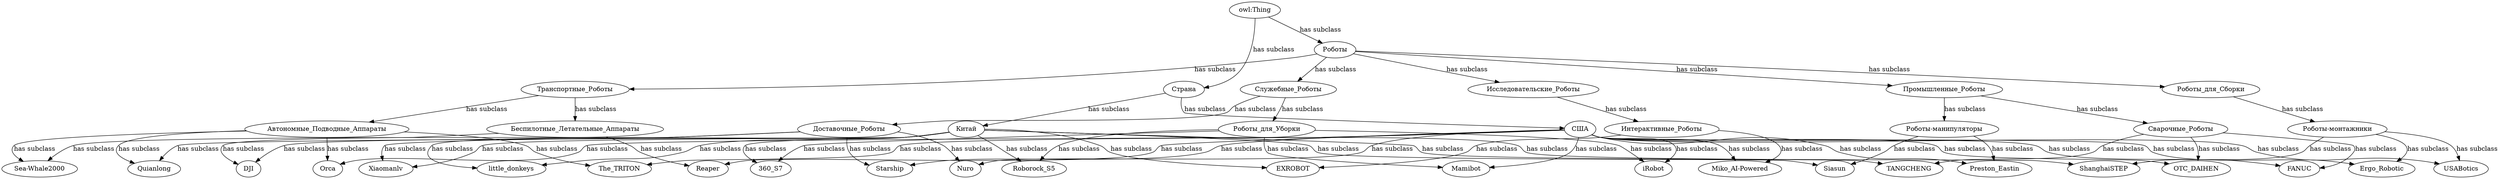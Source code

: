 digraph g {
	"Роботы" -> "Роботы_для_Сборки" [label="has subclass"]
	"Роботы-монтажники" -> "Ergo_Robotic" [label="has subclass"]
	"Сварочные_Роботы" -> "OTC_DAIHEN" [label="has subclass"]
	"Беспилотные_Летательные_Аппараты" -> "DJI" [label="has subclass"]
	"Транспортные_Роботы" -> "Автономные_Подводные_Аппараты" [label="has subclass"]
	"Роботы_для_Сборки" -> "Роботы-монтажники" [label="has subclass"]
	"Китай" -> "Xiaomanlv" [label="has subclass"]
	"США" -> "Orca" [label="has subclass"]
	"США" -> "iRobot" [label="has subclass"]
	"Автономные_Подводные_Аппараты" -> "Orca" [label="has subclass"]
	"Роботы-монтажники" -> "USABotics" [label="has subclass"]
	"Китай" -> "Siasun" [label="has subclass"]
	"Транспортные_Роботы" -> "Беспилотные_Летательные_Аппараты" [label="has subclass"]
	"Доставочные_Роботы" -> "Xiaomanlv" [label="has subclass"]
	"Роботы_для_Уборки" -> "360_S7" [label="has subclass"]
	"Роботы-монтажники" -> "ShanghaiSTEP" [label="has subclass"]
	"owl:Thing" -> "Страна" [label="has subclass"]
	"США" -> "FANUC" [label="has subclass"]
	"Служебные_Роботы" -> "Доставочные_Роботы" [label="has subclass"]
	"Китай" -> "Quianlong" [label="has subclass"]
	"Сварочные_Роботы" -> "FANUC" [label="has subclass"]
	"Китай" -> "TANGCHENG" [label="has subclass"]
	"США" -> "OTC_DAIHEN" [label="has subclass"]
	"Роботы_для_Уборки" -> "Mamibot" [label="has subclass"]
	"США" -> "Ergo_Robotic" [label="has subclass"]
	"Исследовательские_Роботы" -> "Интерактивные_Роботы" [label="has subclass"]
	"США" -> "Starship" [label="has subclass"]
	"Автономные_Подводные_Аппараты" -> "Quianlong" [label="has subclass"]
	"США" -> "The_TRITON" [label="has subclass"]
	"Промышленные_Роботы" -> "Сварочные_Роботы" [label="has subclass"]
	"Интерактивные_Роботы" -> "Miko_AI-Powered" [label="has subclass"]
	"Роботы-манипуляторы" -> "Siasun" [label="has subclass"]
	"Страна" -> "Китай" [label="has subclass"]
	"Промышленные_Роботы" -> "Роботы-манипуляторы" [label="has subclass"]
	"Беспилотные_Летательные_Аппараты" -> "Reaper" [label="has subclass"]
	"США" -> "Mamibot" [label="has subclass"]
	"Китай" -> "EXROBOT" [label="has subclass"]
	"Китай" -> "360_S7" [label="has subclass"]
	"Доставочные_Роботы" -> "Starship" [label="has subclass"]
	"Сварочные_Роботы" -> "TANGCHENG" [label="has subclass"]
	"Доставочные_Роботы" -> "Nuro" [label="has subclass"]
	"Интерактивные_Роботы" -> "EXROBOT" [label="has subclass"]
	"Автономные_Подводные_Аппараты" -> "The_TRITON" [label="has subclass"]
	"Китай" -> "ShanghaiSTEP" [label="has subclass"]
	"США" -> "Preston_Eastin" [label="has subclass"]
	"Служебные_Роботы" -> "Роботы_для_Уборки" [label="has subclass"]
	"Роботы_для_Уборки" -> "iRobot" [label="has subclass"]
	"Роботы" -> "Служебные_Роботы" [label="has subclass"]
	"Китай" -> "Roborock_S5" [label="has subclass"]
	"Роботы" -> "Промышленные_Роботы" [label="has subclass"]
	"Китай" -> "Sea-Whale2000" [label="has subclass"]
	"Китай" -> "little_donkeys" [label="has subclass"]
	"США" -> "USABotics" [label="has subclass"]
	"США" -> "Miko_AI-Powered" [label="has subclass"]
	"owl:Thing" -> "Роботы" [label="has subclass"]
	"Роботы" -> "Транспортные_Роботы" [label="has subclass"]
	"Роботы" -> "Исследовательские_Роботы" [label="has subclass"]
	"Страна" -> "США" [label="has subclass"]
	"Доставочные_Роботы" -> "little_donkeys" [label="has subclass"]
	"Автономные_Подводные_Аппараты" -> "Sea-Whale2000" [label="has subclass"]
	"Роботы-манипуляторы" -> "Preston_Eastin" [label="has subclass"]
	"США" -> "Reaper" [label="has subclass"]
	"Роботы_для_Уборки" -> "Roborock_S5" [label="has subclass"]
	"Китай" -> "DJI" [label="has subclass"]
	"США" -> "Nuro" [label="has subclass"]
}
